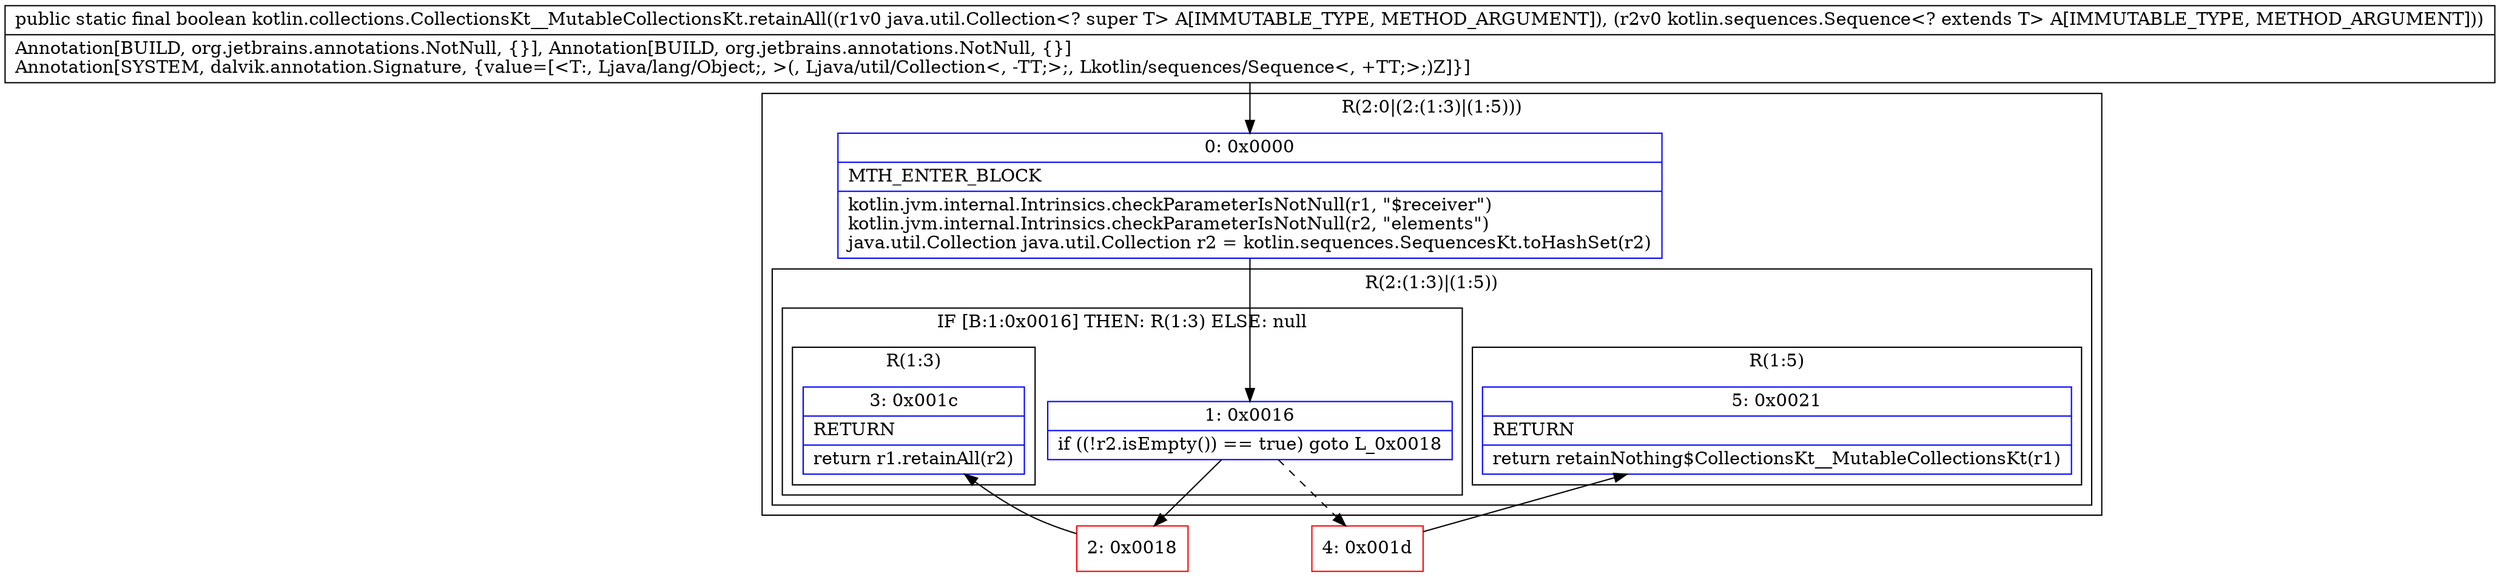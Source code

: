 digraph "CFG forkotlin.collections.CollectionsKt__MutableCollectionsKt.retainAll(Ljava\/util\/Collection;Lkotlin\/sequences\/Sequence;)Z" {
subgraph cluster_Region_979250056 {
label = "R(2:0|(2:(1:3)|(1:5)))";
node [shape=record,color=blue];
Node_0 [shape=record,label="{0\:\ 0x0000|MTH_ENTER_BLOCK\l|kotlin.jvm.internal.Intrinsics.checkParameterIsNotNull(r1, \"$receiver\")\lkotlin.jvm.internal.Intrinsics.checkParameterIsNotNull(r2, \"elements\")\ljava.util.Collection java.util.Collection r2 = kotlin.sequences.SequencesKt.toHashSet(r2)\l}"];
subgraph cluster_Region_1312067923 {
label = "R(2:(1:3)|(1:5))";
node [shape=record,color=blue];
subgraph cluster_IfRegion_1038920688 {
label = "IF [B:1:0x0016] THEN: R(1:3) ELSE: null";
node [shape=record,color=blue];
Node_1 [shape=record,label="{1\:\ 0x0016|if ((!r2.isEmpty()) == true) goto L_0x0018\l}"];
subgraph cluster_Region_582688588 {
label = "R(1:3)";
node [shape=record,color=blue];
Node_3 [shape=record,label="{3\:\ 0x001c|RETURN\l|return r1.retainAll(r2)\l}"];
}
}
subgraph cluster_Region_332459372 {
label = "R(1:5)";
node [shape=record,color=blue];
Node_5 [shape=record,label="{5\:\ 0x0021|RETURN\l|return retainNothing$CollectionsKt__MutableCollectionsKt(r1)\l}"];
}
}
}
Node_2 [shape=record,color=red,label="{2\:\ 0x0018}"];
Node_4 [shape=record,color=red,label="{4\:\ 0x001d}"];
MethodNode[shape=record,label="{public static final boolean kotlin.collections.CollectionsKt__MutableCollectionsKt.retainAll((r1v0 java.util.Collection\<? super T\> A[IMMUTABLE_TYPE, METHOD_ARGUMENT]), (r2v0 kotlin.sequences.Sequence\<? extends T\> A[IMMUTABLE_TYPE, METHOD_ARGUMENT]))  | Annotation[BUILD, org.jetbrains.annotations.NotNull, \{\}], Annotation[BUILD, org.jetbrains.annotations.NotNull, \{\}]\lAnnotation[SYSTEM, dalvik.annotation.Signature, \{value=[\<T:, Ljava\/lang\/Object;, \>(, Ljava\/util\/Collection\<, \-TT;\>;, Lkotlin\/sequences\/Sequence\<, +TT;\>;)Z]\}]\l}"];
MethodNode -> Node_0;
Node_0 -> Node_1;
Node_1 -> Node_2;
Node_1 -> Node_4[style=dashed];
Node_2 -> Node_3;
Node_4 -> Node_5;
}

